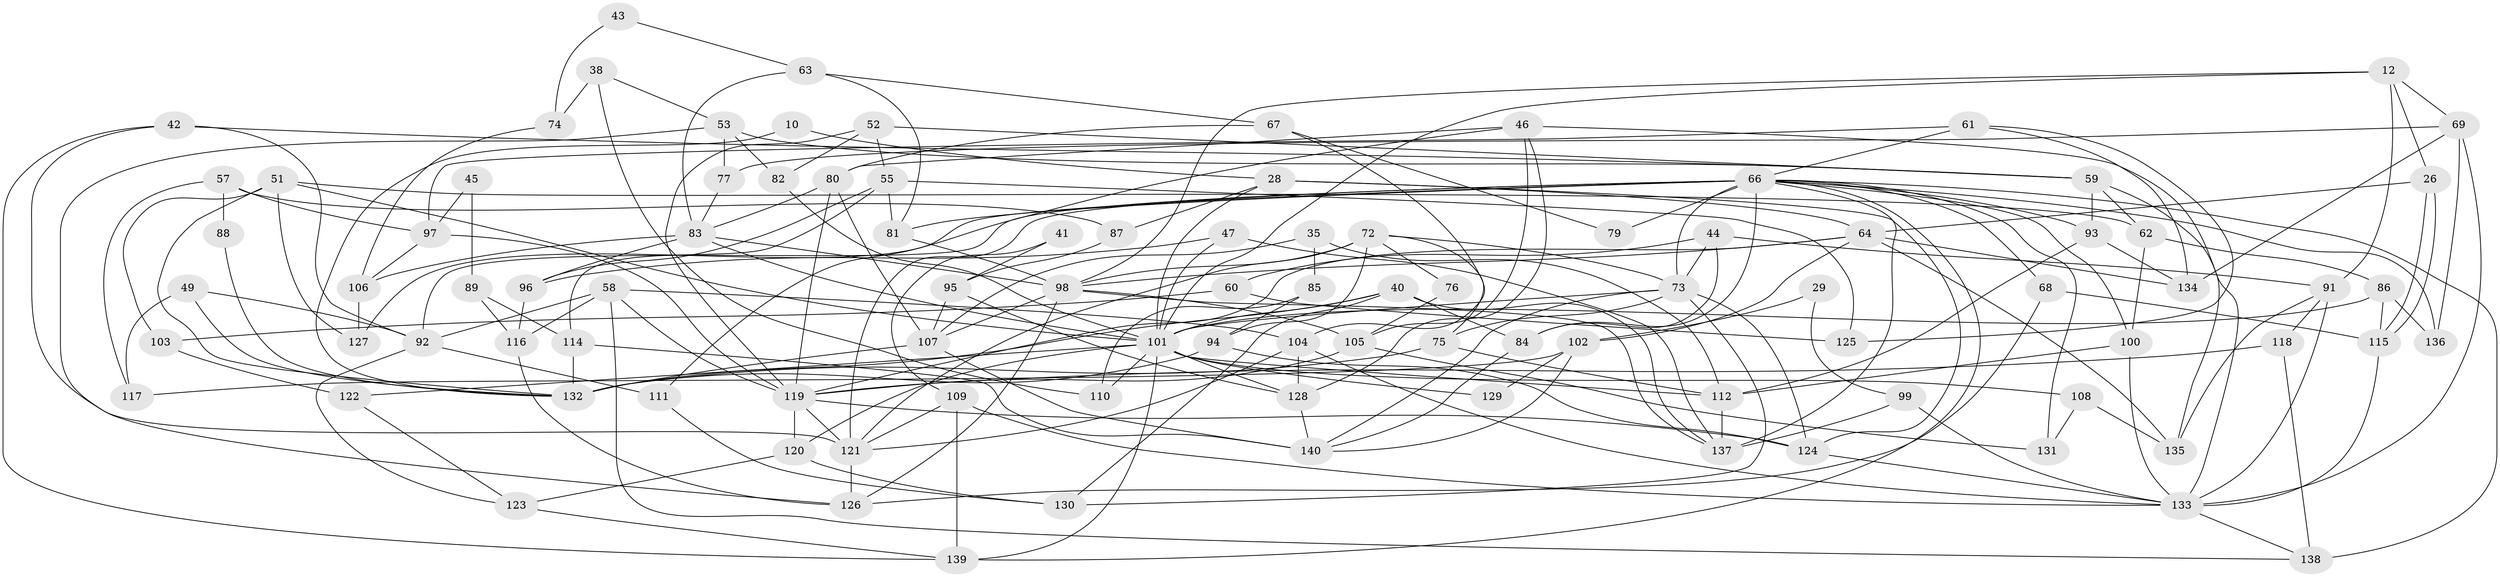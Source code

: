 // original degree distribution, {7: 0.03571428571428571, 3: 0.34285714285714286, 2: 0.07857142857142857, 5: 0.15714285714285714, 4: 0.29285714285714287, 6: 0.07142857142857142, 8: 0.014285714285714285, 9: 0.007142857142857143}
// Generated by graph-tools (version 1.1) at 2025/54/03/04/25 21:54:19]
// undirected, 98 vertices, 222 edges
graph export_dot {
graph [start="1"]
  node [color=gray90,style=filled];
  10;
  12;
  26;
  28;
  29 [super="+21"];
  35;
  38;
  40 [super="+16"];
  41;
  42;
  43;
  44;
  45;
  46;
  47;
  49;
  51;
  52;
  53;
  55;
  57;
  58 [super="+2"];
  59;
  60;
  61;
  62;
  63;
  64 [super="+20"];
  66 [super="+30+14+4+18+50"];
  67;
  68;
  69;
  72 [super="+56"];
  73 [super="+48"];
  74;
  75;
  76;
  77;
  79;
  80;
  81 [super="+65"];
  82;
  83;
  84;
  85;
  86;
  87 [super="+11"];
  88;
  89;
  91;
  92;
  93 [super="+70"];
  94;
  95;
  96 [super="+78"];
  97 [super="+13"];
  98 [super="+54+31"];
  99;
  100;
  101 [super="+39+23+36+37"];
  102;
  103;
  104;
  105 [super="+27"];
  106;
  107 [super="+3+19"];
  108;
  109;
  110;
  111;
  112 [super="+17"];
  114;
  115 [super="+15"];
  116;
  117;
  118;
  119 [super="+1+113"];
  120;
  121;
  122;
  123;
  124 [super="+8"];
  125;
  126 [super="+5"];
  127;
  128 [super="+90"];
  129;
  130 [super="+34"];
  131;
  132;
  133 [super="+25+7"];
  134;
  135;
  136;
  137 [super="+71"];
  138 [super="+24"];
  139;
  140;
  10 -- 28;
  10 -- 132;
  12 -- 91;
  12 -- 26;
  12 -- 69;
  12 -- 101;
  12 -- 98;
  26 -- 115;
  26 -- 115;
  26 -- 64 [weight=2];
  28 -- 64 [weight=2];
  28 -- 87;
  28 -- 124;
  28 -- 101;
  29 -- 102 [weight=2];
  29 -- 99;
  35 -- 85;
  35 -- 107;
  35 -- 112;
  38 -- 53;
  38 -- 110;
  38 -- 74;
  40 -- 84;
  40 -- 137;
  40 -- 132;
  40 -- 101;
  40 -- 130;
  41 -- 95;
  41 -- 109;
  42 -- 139;
  42 -- 92;
  42 -- 59;
  42 -- 121;
  43 -- 74;
  43 -- 63;
  44 -- 84;
  44 -- 60;
  44 -- 91;
  44 -- 73;
  45 -- 97;
  45 -- 89;
  46 -- 80;
  46 -- 111;
  46 -- 135;
  46 -- 105;
  46 -- 128;
  47 -- 96;
  47 -- 101;
  47 -- 137;
  49 -- 132;
  49 -- 92;
  49 -- 117;
  51 -- 132;
  51 -- 62;
  51 -- 103;
  51 -- 127;
  51 -- 101;
  52 -- 59;
  52 -- 82;
  52 -- 55;
  52 -- 119;
  53 -- 59;
  53 -- 77;
  53 -- 82;
  53 -- 126;
  55 -- 114;
  55 -- 125;
  55 -- 96;
  55 -- 81;
  57 -- 117;
  57 -- 88;
  57 -- 87;
  57 -- 97;
  58 -- 104;
  58 -- 138;
  58 -- 119;
  58 -- 116;
  58 -- 92;
  59 -- 62;
  59 -- 93 [weight=2];
  59 -- 133;
  60 -- 125;
  60 -- 103;
  61 -- 134;
  61 -- 125;
  61 -- 66;
  61 -- 97;
  62 -- 86;
  62 -- 100;
  63 -- 83;
  63 -- 67;
  63 -- 81;
  64 -- 134;
  64 -- 102;
  64 -- 135;
  64 -- 119;
  64 -- 98;
  66 -- 121;
  66 -- 79;
  66 -- 92;
  66 -- 100;
  66 -- 127;
  66 -- 68;
  66 -- 136;
  66 -- 137;
  66 -- 138;
  66 -- 73 [weight=2];
  66 -- 139;
  66 -- 81 [weight=3];
  66 -- 131;
  66 -- 84;
  66 -- 93;
  67 -- 80;
  67 -- 104;
  67 -- 79;
  68 -- 126;
  68 -- 115;
  69 -- 77;
  69 -- 134;
  69 -- 136;
  69 -- 133;
  72 -- 94;
  72 -- 75;
  72 -- 98 [weight=2];
  72 -- 121;
  72 -- 73;
  72 -- 76;
  73 -- 130;
  73 -- 124;
  73 -- 140;
  73 -- 75;
  73 -- 101;
  74 -- 106;
  75 -- 132;
  75 -- 112;
  76 -- 105;
  77 -- 83;
  80 -- 83;
  80 -- 119;
  80 -- 107;
  81 -- 98;
  82 -- 101;
  83 -- 96 [weight=2];
  83 -- 106;
  83 -- 101;
  83 -- 98;
  84 -- 140;
  85 -- 94;
  85 -- 110;
  86 -- 136;
  86 -- 115;
  86 -- 101;
  87 -- 95 [weight=2];
  88 -- 132;
  89 -- 116;
  89 -- 114;
  91 -- 118;
  91 -- 133;
  91 -- 135;
  92 -- 111;
  92 -- 123;
  93 -- 112;
  93 -- 134;
  94 -- 132;
  94 -- 124;
  95 -- 128;
  95 -- 107;
  96 -- 116;
  97 -- 119;
  97 -- 106;
  98 -- 105;
  98 -- 137;
  98 -- 107;
  98 -- 126;
  99 -- 137;
  99 -- 133;
  100 -- 112;
  100 -- 133;
  101 -- 108;
  101 -- 128 [weight=2];
  101 -- 139;
  101 -- 129;
  101 -- 120;
  101 -- 112 [weight=2];
  101 -- 122;
  101 -- 110;
  102 -- 140;
  102 -- 117;
  102 -- 129;
  103 -- 122;
  104 -- 121;
  104 -- 133;
  104 -- 128;
  105 -- 119;
  105 -- 131;
  106 -- 127;
  107 -- 132;
  107 -- 140;
  108 -- 135;
  108 -- 131;
  109 -- 121;
  109 -- 139;
  109 -- 133;
  111 -- 130;
  112 -- 137 [weight=2];
  114 -- 140;
  114 -- 132;
  115 -- 133;
  116 -- 126;
  118 -- 119;
  118 -- 138;
  119 -- 121 [weight=2];
  119 -- 120 [weight=2];
  119 -- 124;
  120 -- 123;
  120 -- 130;
  121 -- 126;
  122 -- 123;
  123 -- 139;
  124 -- 133;
  128 -- 140;
  133 -- 138;
}
